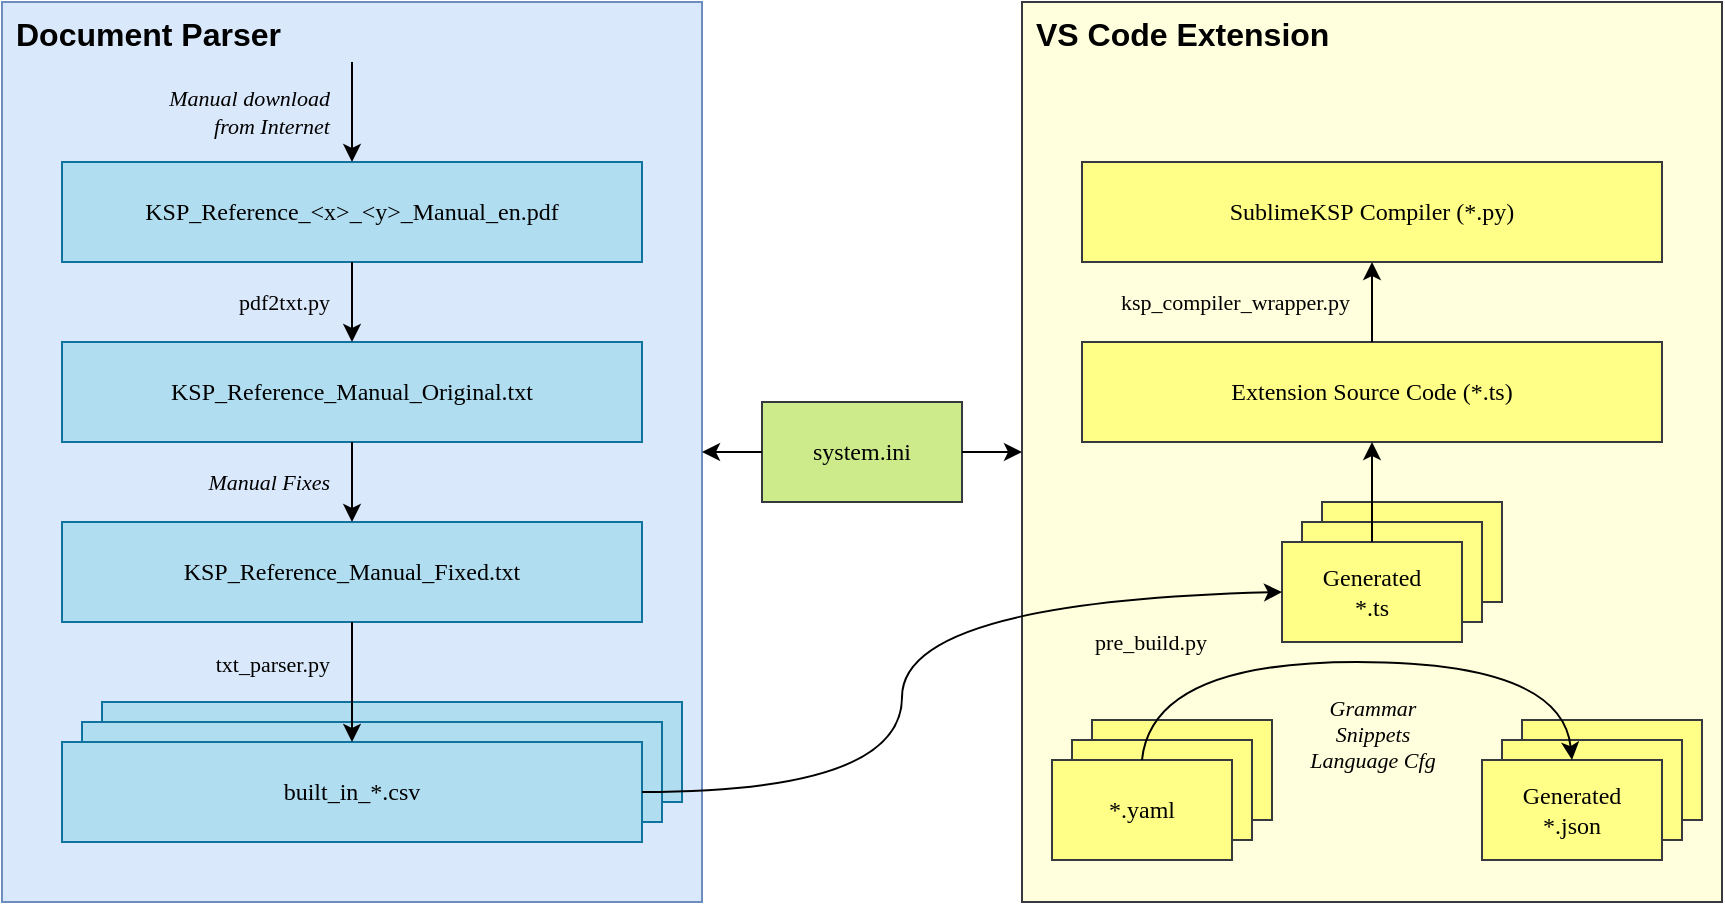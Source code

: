 <mxfile version="28.1.2">
  <diagram name="Seite-1" id="_yRM9qvcZQtoTC_-Syxd">
    <mxGraphModel dx="868" dy="522" grid="1" gridSize="10" guides="1" tooltips="1" connect="1" arrows="1" fold="1" page="1" pageScale="1" pageWidth="900" pageHeight="500" math="0" shadow="0">
      <root>
        <mxCell id="0" />
        <mxCell id="1" parent="0" />
        <mxCell id="9cBT-bO7HC_kkBCeUAF_-1" value="Document Parser" style="rounded=0;whiteSpace=wrap;html=1;fontSize=16;fontStyle=1;align=left;verticalAlign=top;spacingLeft=5;fillColor=#dae8fc;strokeColor=#6c8ebf;" vertex="1" parent="1">
          <mxGeometry x="20" y="20" width="350" height="450" as="geometry" />
        </mxCell>
        <mxCell id="9cBT-bO7HC_kkBCeUAF_-2" value="KSP_Reference_&amp;lt;x&amp;gt;_&amp;lt;y&amp;gt;_Manual_en.pdf" style="rounded=0;whiteSpace=wrap;html=1;fontFamily=Lucida Console;fillColor=#b1ddf0;strokeColor=#10739e;fontStyle=0" vertex="1" parent="1">
          <mxGeometry x="50" y="100" width="290" height="50" as="geometry" />
        </mxCell>
        <mxCell id="9cBT-bO7HC_kkBCeUAF_-3" value="KSP_Reference_Manual_Original.txt" style="rounded=0;whiteSpace=wrap;html=1;fontFamily=Lucida Console;fillColor=#b1ddf0;strokeColor=#10739e;fontStyle=0" vertex="1" parent="1">
          <mxGeometry x="50" y="190" width="290" height="50" as="geometry" />
        </mxCell>
        <mxCell id="9cBT-bO7HC_kkBCeUAF_-4" value="KSP_Reference_Manual_Fixed.txt" style="rounded=0;whiteSpace=wrap;html=1;fontFamily=Lucida Console;fillColor=#b1ddf0;strokeColor=#10739e;fontStyle=0" vertex="1" parent="1">
          <mxGeometry x="50" y="280" width="290" height="50" as="geometry" />
        </mxCell>
        <mxCell id="9cBT-bO7HC_kkBCeUAF_-5" value="" style="rounded=0;whiteSpace=wrap;html=1;fontFamily=Lucida Console;fillColor=#b1ddf0;strokeColor=#10739e;fontStyle=0" vertex="1" parent="1">
          <mxGeometry x="70" y="370" width="290" height="50" as="geometry" />
        </mxCell>
        <mxCell id="9cBT-bO7HC_kkBCeUAF_-6" value="" style="rounded=0;whiteSpace=wrap;html=1;fontFamily=Lucida Console;fillColor=#b1ddf0;strokeColor=#10739e;fontStyle=0" vertex="1" parent="1">
          <mxGeometry x="60" y="380" width="290" height="50" as="geometry" />
        </mxCell>
        <mxCell id="9cBT-bO7HC_kkBCeUAF_-7" value="built_in_*.csv" style="rounded=0;whiteSpace=wrap;html=1;fontFamily=Lucida Console;fillColor=#b1ddf0;strokeColor=#10739e;fontStyle=0" vertex="1" parent="1">
          <mxGeometry x="50" y="390" width="290" height="50" as="geometry" />
        </mxCell>
        <mxCell id="9cBT-bO7HC_kkBCeUAF_-8" value="pdf2txt.py" style="endArrow=classic;html=1;rounded=0;align=right;labelBackgroundColor=none;fontFamily=Lucida Console;spacingRight=10;fontStyle=0" edge="1" parent="1" source="9cBT-bO7HC_kkBCeUAF_-2" target="9cBT-bO7HC_kkBCeUAF_-3">
          <mxGeometry width="50" height="50" relative="1" as="geometry">
            <mxPoint x="440" y="350" as="sourcePoint" />
            <mxPoint x="490" y="300" as="targetPoint" />
          </mxGeometry>
        </mxCell>
        <mxCell id="9cBT-bO7HC_kkBCeUAF_-9" value="Manual Fixes" style="endArrow=classic;html=1;rounded=0;labelBackgroundColor=none;align=right;spacingRight=10;fontFamily=Lucida Console;fontStyle=2" edge="1" parent="1" source="9cBT-bO7HC_kkBCeUAF_-3" target="9cBT-bO7HC_kkBCeUAF_-4">
          <mxGeometry width="50" height="50" relative="1" as="geometry">
            <mxPoint x="440" y="350" as="sourcePoint" />
            <mxPoint x="490" y="300" as="targetPoint" />
          </mxGeometry>
        </mxCell>
        <mxCell id="9cBT-bO7HC_kkBCeUAF_-10" value="txt_parser.py" style="endArrow=classic;html=1;rounded=0;labelBackgroundColor=none;align=right;spacingRight=10;fontFamily=Lucida Console;spacingTop=-18;fontStyle=0" edge="1" parent="1" source="9cBT-bO7HC_kkBCeUAF_-4" target="9cBT-bO7HC_kkBCeUAF_-7">
          <mxGeometry width="50" height="50" relative="1" as="geometry">
            <mxPoint x="440" y="350" as="sourcePoint" />
            <mxPoint x="490" y="300" as="targetPoint" />
          </mxGeometry>
        </mxCell>
        <mxCell id="9cBT-bO7HC_kkBCeUAF_-11" value="&lt;div&gt;Manual download&lt;/div&gt;&lt;div&gt;from Internet&lt;/div&gt;" style="endArrow=classic;html=1;rounded=0;align=right;labelBackgroundColor=none;spacingRight=10;fontFamily=Lucida Console;fontStyle=2;labelPosition=center;verticalLabelPosition=middle;verticalAlign=middle;" edge="1" parent="1" target="9cBT-bO7HC_kkBCeUAF_-2">
          <mxGeometry width="50" height="50" relative="1" as="geometry">
            <mxPoint x="195" y="50" as="sourcePoint" />
            <mxPoint x="225" y="43" as="targetPoint" />
          </mxGeometry>
        </mxCell>
        <mxCell id="9cBT-bO7HC_kkBCeUAF_-13" value="VS Code Extension" style="rounded=0;whiteSpace=wrap;html=1;fontSize=16;fontStyle=1;align=left;verticalAlign=top;spacingLeft=5;fillColor=#FFFFDD;strokeColor=#36393d;" vertex="1" parent="1">
          <mxGeometry x="530" y="20" width="350" height="450" as="geometry" />
        </mxCell>
        <mxCell id="9cBT-bO7HC_kkBCeUAF_-14" value="&lt;div&gt;SublimeKSP&amp;nbsp;&lt;span style=&quot;background-color: transparent; color: light-dark(rgb(0, 0, 0), rgb(255, 255, 255));&quot;&gt;Compiler (*.py)&lt;/span&gt;&lt;/div&gt;" style="rounded=0;whiteSpace=wrap;html=1;fontFamily=Lucida Console;fillColor=#ffff88;strokeColor=#36393d;fontStyle=0" vertex="1" parent="1">
          <mxGeometry x="560" y="100" width="290" height="50" as="geometry" />
        </mxCell>
        <mxCell id="9cBT-bO7HC_kkBCeUAF_-15" value="&lt;div&gt;Extension&amp;nbsp;&lt;span style=&quot;background-color: transparent; color: light-dark(rgb(0, 0, 0), rgb(255, 255, 255));&quot;&gt;Source Code (*.ts)&lt;/span&gt;&lt;/div&gt;" style="rounded=0;whiteSpace=wrap;html=1;fontFamily=Lucida Console;fillColor=#ffff88;strokeColor=#36393d;fontStyle=0" vertex="1" parent="1">
          <mxGeometry x="560" y="190" width="290" height="50" as="geometry" />
        </mxCell>
        <mxCell id="9cBT-bO7HC_kkBCeUAF_-17" value="" style="rounded=0;whiteSpace=wrap;html=1;fontFamily=Lucida Console;fillColor=#ffff88;strokeColor=#36393d;fontStyle=0" vertex="1" parent="1">
          <mxGeometry x="680" y="270" width="90" height="50" as="geometry" />
        </mxCell>
        <mxCell id="9cBT-bO7HC_kkBCeUAF_-18" value="" style="rounded=0;whiteSpace=wrap;html=1;fontFamily=Lucida Console;fillColor=#ffff88;strokeColor=#36393d;fontStyle=0" vertex="1" parent="1">
          <mxGeometry x="670" y="280" width="90" height="50" as="geometry" />
        </mxCell>
        <mxCell id="9cBT-bO7HC_kkBCeUAF_-19" value="Generated&lt;div&gt;*.ts&lt;/div&gt;" style="rounded=0;whiteSpace=wrap;html=1;fontFamily=Lucida Console;fillColor=#ffff88;strokeColor=#36393d;fontStyle=0" vertex="1" parent="1">
          <mxGeometry x="660" y="290" width="90" height="50" as="geometry" />
        </mxCell>
        <mxCell id="9cBT-bO7HC_kkBCeUAF_-20" value="ksp_compiler_wrapper.py" style="endArrow=classic;html=1;rounded=0;align=right;labelBackgroundColor=none;fontFamily=Lucida Console;spacingRight=10;fontStyle=0" edge="1" parent="1" source="9cBT-bO7HC_kkBCeUAF_-15" target="9cBT-bO7HC_kkBCeUAF_-14">
          <mxGeometry width="50" height="50" relative="1" as="geometry">
            <mxPoint x="950" y="350" as="sourcePoint" />
            <mxPoint x="1000" y="300" as="targetPoint" />
          </mxGeometry>
        </mxCell>
        <mxCell id="9cBT-bO7HC_kkBCeUAF_-21" value="" style="endArrow=classic;html=1;rounded=0;labelBackgroundColor=none;align=right;spacingRight=10;fontFamily=Lucida Console;fontStyle=2" edge="1" parent="1" source="9cBT-bO7HC_kkBCeUAF_-19" target="9cBT-bO7HC_kkBCeUAF_-15">
          <mxGeometry width="50" height="50" relative="1" as="geometry">
            <mxPoint x="950" y="350" as="sourcePoint" />
            <mxPoint x="705" y="280" as="targetPoint" />
          </mxGeometry>
        </mxCell>
        <mxCell id="9cBT-bO7HC_kkBCeUAF_-24" value="system.ini" style="rounded=0;whiteSpace=wrap;html=1;fontFamily=Lucida Console;fillColor=#cdeb8b;strokeColor=#36393d;fontStyle=0" vertex="1" parent="1">
          <mxGeometry x="400" y="220" width="100" height="50" as="geometry" />
        </mxCell>
        <mxCell id="9cBT-bO7HC_kkBCeUAF_-25" value="" style="endArrow=classic;html=1;rounded=0;exitX=0;exitY=0.5;exitDx=0;exitDy=0;fontStyle=0" edge="1" parent="1" source="9cBT-bO7HC_kkBCeUAF_-24" target="9cBT-bO7HC_kkBCeUAF_-1">
          <mxGeometry width="50" height="50" relative="1" as="geometry">
            <mxPoint x="460" y="330" as="sourcePoint" />
            <mxPoint x="510" y="280" as="targetPoint" />
          </mxGeometry>
        </mxCell>
        <mxCell id="9cBT-bO7HC_kkBCeUAF_-26" value="" style="endArrow=classic;html=1;rounded=0;exitX=1;exitY=0.5;exitDx=0;exitDy=0;fontStyle=0" edge="1" parent="1" source="9cBT-bO7HC_kkBCeUAF_-24" target="9cBT-bO7HC_kkBCeUAF_-13">
          <mxGeometry width="50" height="50" relative="1" as="geometry">
            <mxPoint x="520" y="280" as="sourcePoint" />
            <mxPoint x="240" y="269" as="targetPoint" />
          </mxGeometry>
        </mxCell>
        <mxCell id="9cBT-bO7HC_kkBCeUAF_-27" value="" style="rounded=0;whiteSpace=wrap;html=1;fontFamily=Lucida Console;fillColor=#ffff88;strokeColor=#36393d;fontStyle=0" vertex="1" parent="1">
          <mxGeometry x="780" y="379" width="90" height="50" as="geometry" />
        </mxCell>
        <mxCell id="9cBT-bO7HC_kkBCeUAF_-28" value="" style="rounded=0;whiteSpace=wrap;html=1;fontFamily=Lucida Console;fillColor=#ffff88;strokeColor=#36393d;fontStyle=0" vertex="1" parent="1">
          <mxGeometry x="770" y="389" width="90" height="50" as="geometry" />
        </mxCell>
        <mxCell id="9cBT-bO7HC_kkBCeUAF_-29" value="Generated&lt;div&gt;*.json&lt;/div&gt;" style="rounded=0;whiteSpace=wrap;html=1;fontFamily=Lucida Console;fillColor=#ffff88;strokeColor=#36393d;fontStyle=0" vertex="1" parent="1">
          <mxGeometry x="760" y="399" width="90" height="50" as="geometry" />
        </mxCell>
        <mxCell id="9cBT-bO7HC_kkBCeUAF_-30" value="" style="rounded=0;whiteSpace=wrap;html=1;fontFamily=Lucida Console;fillColor=#ffff88;strokeColor=#36393d;fontStyle=0" vertex="1" parent="1">
          <mxGeometry x="565" y="379" width="90" height="50" as="geometry" />
        </mxCell>
        <mxCell id="9cBT-bO7HC_kkBCeUAF_-31" value="" style="rounded=0;whiteSpace=wrap;html=1;fontFamily=Lucida Console;fillColor=#ffff88;strokeColor=#36393d;fontStyle=0" vertex="1" parent="1">
          <mxGeometry x="555" y="389" width="90" height="50" as="geometry" />
        </mxCell>
        <mxCell id="9cBT-bO7HC_kkBCeUAF_-32" value="*.yaml" style="rounded=0;whiteSpace=wrap;html=1;fontFamily=Lucida Console;fillColor=#ffff88;strokeColor=#36393d;fontStyle=0" vertex="1" parent="1">
          <mxGeometry x="545" y="399" width="90" height="50" as="geometry" />
        </mxCell>
        <mxCell id="9cBT-bO7HC_kkBCeUAF_-33" value="pre_build.py" style="curved=1;endArrow=classic;html=1;rounded=0;exitX=1;exitY=0.5;exitDx=0;exitDy=0;entryX=0;entryY=0.5;entryDx=0;entryDy=0;fontFamily=Lucida Console;labelBackgroundColor=none;" edge="1" parent="1" source="9cBT-bO7HC_kkBCeUAF_-7" target="9cBT-bO7HC_kkBCeUAF_-19">
          <mxGeometry x="0.68" y="-23" width="50" height="50" relative="1" as="geometry">
            <mxPoint x="470" y="330" as="sourcePoint" />
            <mxPoint x="650" y="310" as="targetPoint" />
            <Array as="points">
              <mxPoint x="470" y="415" />
              <mxPoint x="470" y="320" />
            </Array>
            <mxPoint as="offset" />
          </mxGeometry>
        </mxCell>
        <mxCell id="9cBT-bO7HC_kkBCeUAF_-34" value="&lt;div&gt;Grammar&lt;/div&gt;&lt;div&gt;Snippets&lt;/div&gt;&lt;div&gt;Language Cfg&lt;/div&gt;" style="curved=1;endArrow=classic;html=1;rounded=0;exitX=0.5;exitY=0;exitDx=0;exitDy=0;entryX=0.5;entryY=0;entryDx=0;entryDy=0;labelBackgroundColor=none;fontFamily=Lucida Console;fontStyle=2" edge="1" parent="1" source="9cBT-bO7HC_kkBCeUAF_-32" target="9cBT-bO7HC_kkBCeUAF_-29">
          <mxGeometry x="0.049" y="-36" width="50" height="50" relative="1" as="geometry">
            <mxPoint x="470" y="330" as="sourcePoint" />
            <mxPoint x="520" y="280" as="targetPoint" />
            <Array as="points">
              <mxPoint x="595" y="350" />
              <mxPoint x="800" y="350" />
            </Array>
            <mxPoint as="offset" />
          </mxGeometry>
        </mxCell>
      </root>
    </mxGraphModel>
  </diagram>
</mxfile>
